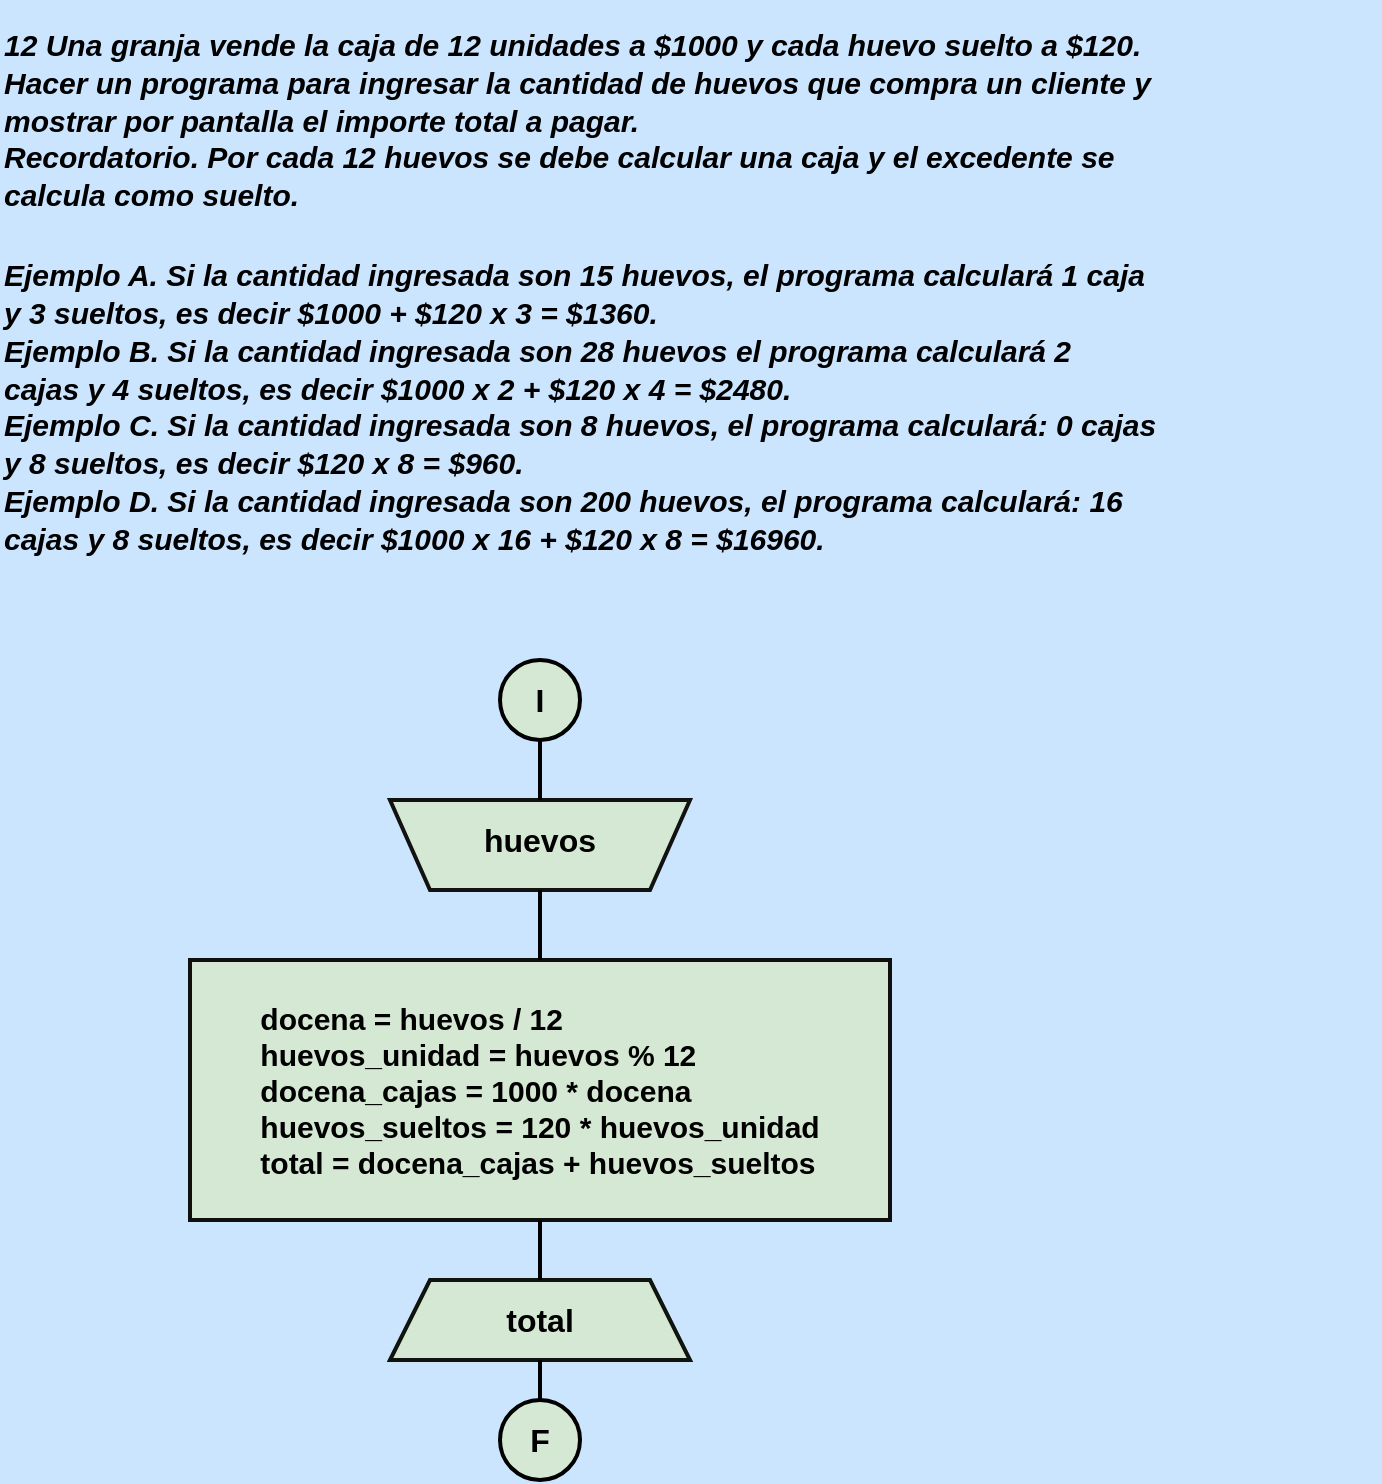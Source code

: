 <mxfile version="23.1.5" type="device">
  <diagram name="Página-1" id="KFGbmsQCDJnkx6Yqs7VR">
    <mxGraphModel dx="1420" dy="830" grid="1" gridSize="10" guides="1" tooltips="1" connect="1" arrows="1" fold="1" page="1" pageScale="1" pageWidth="827" pageHeight="1169" background="#CCE5FF" math="0" shadow="0">
      <root>
        <mxCell id="0" />
        <mxCell id="1" parent="0" />
        <mxCell id="n5UiYEWi1VrdAFmlyXay-1" value="&lt;p style=&quot;line-height: 70%;&quot;&gt;&lt;span style=&quot;font-size: 15px;&quot;&gt;&lt;font style=&quot;&quot; color=&quot;#000000&quot;&gt;&lt;b&gt;&lt;i&gt;12 Una granja vende la caja de 12 unidades a $1000 y cada huevo suelto a $120.&lt;br&gt;&lt;br&gt;Hacer un programa para ingresar la cantidad de huevos que compra un cliente y&lt;br&gt;&lt;br&gt;mostrar por pantalla el importe total a pagar.&lt;br&gt;&lt;br&gt;Recordatorio. Por cada 12 huevos se debe calcular una caja y el excedente se&lt;br&gt;&lt;br&gt;calcula como suelto.&lt;/i&gt;&lt;/b&gt;&lt;/font&gt;&lt;/span&gt;&lt;/p&gt;&lt;p style=&quot;line-height: 70%;&quot;&gt;&lt;span style=&quot;font-size: 15px;&quot;&gt;&lt;font style=&quot;&quot; color=&quot;#000000&quot;&gt;&lt;b&gt;&lt;i&gt;&lt;br&gt;&lt;br&gt;Ejemplo A. Si la cantidad ingresada son 15 huevos, el programa calculará 1 caja&lt;br&gt;&lt;br&gt;y 3 sueltos, es decir $1000 + $120 x 3 = $1360.&lt;br&gt;&lt;br&gt;Ejemplo B. Si la cantidad ingresada son 28 huevos el programa calculará 2&lt;br&gt;&lt;br&gt;cajas y 4 sueltos, es decir $1000 x 2 + $120 x 4 = $2480.&lt;br&gt;&lt;br&gt;Ejemplo C. Si la cantidad ingresada son 8 huevos, el programa calculará: 0 cajas&lt;br&gt;&lt;br&gt;y 8 sueltos, es decir $120 x 8 = $960.&lt;br&gt;&lt;br&gt;Ejemplo D. Si la cantidad ingresada son 200 huevos, el programa calculará: 16&lt;br&gt;&lt;br&gt;cajas y 8 sueltos, es decir $1000 x 16 + $120 x 8 = $16960.&lt;/i&gt;&lt;/b&gt;&lt;/font&gt;&lt;/span&gt;&lt;/p&gt;" style="text;whiteSpace=wrap;html=1;" vertex="1" parent="1">
          <mxGeometry x="80" width="690" height="300" as="geometry" />
        </mxCell>
        <mxCell id="n5UiYEWi1VrdAFmlyXay-18" value="" style="group" vertex="1" connectable="0" parent="1">
          <mxGeometry x="175" y="330" width="350" height="410" as="geometry" />
        </mxCell>
        <mxCell id="n5UiYEWi1VrdAFmlyXay-2" value="" style="strokeWidth=2;html=1;shape=mxgraph.flowchart.start_2;whiteSpace=wrap;rounded=0;labelBackgroundColor=none;strokeColor=#000000;align=center;verticalAlign=middle;fontFamily=Helvetica;fontSize=12;fontColor=default;fillColor=#d5e8d4;aspect=fixed;" vertex="1" parent="n5UiYEWi1VrdAFmlyXay-18">
          <mxGeometry x="155" width="40" height="40" as="geometry" />
        </mxCell>
        <mxCell id="n5UiYEWi1VrdAFmlyXay-4" value="" style="shape=trapezoid;perimeter=trapezoidPerimeter;whiteSpace=wrap;html=1;fixedSize=1;rounded=0;labelBackgroundColor=none;strokeColor=#121211;strokeWidth=2;align=center;verticalAlign=middle;fontFamily=Helvetica;fontSize=12;fontColor=default;fillColor=#d5e8d4;direction=west;container=1;aspect=fixed;" vertex="1" parent="n5UiYEWi1VrdAFmlyXay-18">
          <mxGeometry x="100" y="70" width="150" height="45" as="geometry">
            <mxRectangle x="-1020" y="-650" width="50" height="40" as="alternateBounds" />
          </mxGeometry>
        </mxCell>
        <mxCell id="n5UiYEWi1VrdAFmlyXay-10" value="&lt;font color=&quot;#000000&quot;&gt;&lt;span style=&quot;font-size: 16px;&quot;&gt;&lt;b&gt;huevos&lt;/b&gt;&lt;/span&gt;&lt;/font&gt;" style="text;strokeColor=none;align=center;fillColor=none;html=1;verticalAlign=middle;whiteSpace=wrap;rounded=0;aspect=fixed;" vertex="1" parent="n5UiYEWi1VrdAFmlyXay-4">
          <mxGeometry x="5" y="-5" width="140" height="50" as="geometry" />
        </mxCell>
        <mxCell id="n5UiYEWi1VrdAFmlyXay-15" value="" style="line;strokeWidth=2;direction=south;html=1;hachureGap=4;strokeColor=#000000;aspect=fixed;" vertex="1" parent="n5UiYEWi1VrdAFmlyXay-4">
          <mxGeometry x="70" y="-30" width="10" height="30" as="geometry" />
        </mxCell>
        <mxCell id="n5UiYEWi1VrdAFmlyXay-5" value="" style="shape=trapezoid;perimeter=trapezoidPerimeter;whiteSpace=wrap;html=1;fixedSize=1;rounded=0;labelBackgroundColor=none;strokeColor=#0F140C;strokeWidth=2;align=center;verticalAlign=middle;fontFamily=Helvetica;fontSize=12;fontColor=default;fillColor=#d5e8d4;aspect=fixed;" vertex="1" parent="n5UiYEWi1VrdAFmlyXay-18">
          <mxGeometry x="100" y="310" width="150" height="40" as="geometry" />
        </mxCell>
        <mxCell id="n5UiYEWi1VrdAFmlyXay-6" value="" style="rounded=0;whiteSpace=wrap;html=1;labelBackgroundColor=none;strokeColor=#0f100e;strokeWidth=2;align=center;verticalAlign=middle;fontFamily=Helvetica;fontSize=12;fontColor=default;fillColor=#d5e8d4;aspect=fixed;" vertex="1" parent="n5UiYEWi1VrdAFmlyXay-18">
          <mxGeometry y="150" width="350" height="130" as="geometry" />
        </mxCell>
        <mxCell id="n5UiYEWi1VrdAFmlyXay-7" value="&lt;b&gt;&lt;font style=&quot;font-size: 16px;&quot; color=&quot;#000000&quot;&gt;I&lt;/font&gt;&lt;/b&gt;" style="text;strokeColor=none;align=center;fillColor=none;html=1;verticalAlign=middle;whiteSpace=wrap;rounded=0;aspect=fixed;" vertex="1" parent="n5UiYEWi1VrdAFmlyXay-18">
          <mxGeometry x="145" y="5" width="60" height="30" as="geometry" />
        </mxCell>
        <mxCell id="n5UiYEWi1VrdAFmlyXay-9" value="" style="group;aspect=fixed;" vertex="1" connectable="0" parent="n5UiYEWi1VrdAFmlyXay-18">
          <mxGeometry x="145" y="370" width="60" height="40" as="geometry" />
        </mxCell>
        <mxCell id="n5UiYEWi1VrdAFmlyXay-3" value="" style="strokeWidth=2;html=1;shape=mxgraph.flowchart.start_2;whiteSpace=wrap;rounded=0;labelBackgroundColor=none;strokeColor=#000000;align=center;verticalAlign=middle;fontFamily=Helvetica;fontSize=12;fontColor=default;fillColor=#d5e8d4;aspect=fixed;" vertex="1" parent="n5UiYEWi1VrdAFmlyXay-9">
          <mxGeometry x="10" width="40" height="40" as="geometry" />
        </mxCell>
        <mxCell id="n5UiYEWi1VrdAFmlyXay-8" value="&lt;b&gt;&lt;font color=&quot;#000000&quot; style=&quot;font-size: 16px;&quot;&gt;F&lt;/font&gt;&lt;/b&gt;" style="text;strokeColor=none;align=center;fillColor=none;html=1;verticalAlign=middle;whiteSpace=wrap;rounded=0;aspect=fixed;" vertex="1" parent="n5UiYEWi1VrdAFmlyXay-9">
          <mxGeometry y="5" width="60" height="30" as="geometry" />
        </mxCell>
        <mxCell id="n5UiYEWi1VrdAFmlyXay-11" value="&lt;div style=&quot;text-align: left;&quot;&gt;&lt;b style=&quot;font-size: 15px; color: rgb(0, 0, 0); background-color: initial;&quot;&gt;docena = huevos / 12&lt;/b&gt;&lt;/div&gt;&lt;font color=&quot;#000000&quot;&gt;&lt;div style=&quot;text-align: left;&quot;&gt;&lt;b style=&quot;font-size: 15px; background-color: initial;&quot;&gt;huevos_unidad = huevos % 12&lt;/b&gt;&lt;/div&gt;&lt;span style=&quot;font-size: 15px;&quot;&gt;&lt;div style=&quot;text-align: left;&quot;&gt;&lt;b style=&quot;background-color: initial;&quot;&gt;docena_cajas = 1000 * docena&lt;/b&gt;&lt;/div&gt;&lt;b&gt;&lt;div style=&quot;text-align: left;&quot;&gt;&lt;b style=&quot;background-color: initial;&quot;&gt;huevos_sueltos = 120 * huevos_unidad&lt;/b&gt;&lt;/div&gt;&lt;div style=&quot;text-align: left;&quot;&gt;&lt;b style=&quot;background-color: initial;&quot;&gt;total = docena_cajas + huevos_sueltos&lt;/b&gt;&lt;/div&gt;&lt;/b&gt;&lt;/span&gt;&lt;/font&gt;" style="text;strokeColor=none;align=center;fillColor=none;html=1;verticalAlign=middle;whiteSpace=wrap;rounded=0;aspect=fixed;" vertex="1" parent="n5UiYEWi1VrdAFmlyXay-18">
          <mxGeometry x="10" y="155" width="330" height="120" as="geometry" />
        </mxCell>
        <mxCell id="n5UiYEWi1VrdAFmlyXay-12" value="&lt;b&gt;&lt;font color=&quot;#000000&quot; style=&quot;font-size: 16px;&quot;&gt;total&lt;/font&gt;&lt;/b&gt;" style="text;strokeColor=none;align=center;fillColor=none;html=1;verticalAlign=middle;whiteSpace=wrap;rounded=0;aspect=fixed;" vertex="1" parent="n5UiYEWi1VrdAFmlyXay-18">
          <mxGeometry x="130" y="315" width="90" height="30" as="geometry" />
        </mxCell>
        <mxCell id="n5UiYEWi1VrdAFmlyXay-13" value="" style="line;strokeWidth=2;direction=south;html=1;hachureGap=4;strokeColor=#000000;aspect=fixed;" vertex="1" parent="n5UiYEWi1VrdAFmlyXay-18">
          <mxGeometry x="170" y="280" width="10" height="30" as="geometry" />
        </mxCell>
        <mxCell id="n5UiYEWi1VrdAFmlyXay-14" value="" style="line;strokeWidth=2;direction=south;html=1;hachureGap=4;strokeColor=#000000;aspect=fixed;" vertex="1" parent="n5UiYEWi1VrdAFmlyXay-18">
          <mxGeometry x="170" y="350" width="10" height="20" as="geometry" />
        </mxCell>
        <mxCell id="n5UiYEWi1VrdAFmlyXay-16" value="" style="line;strokeWidth=2;direction=south;html=1;hachureGap=4;strokeColor=#000000;aspect=fixed;" vertex="1" parent="n5UiYEWi1VrdAFmlyXay-18">
          <mxGeometry x="170" y="115" width="10" height="35" as="geometry" />
        </mxCell>
      </root>
    </mxGraphModel>
  </diagram>
</mxfile>
